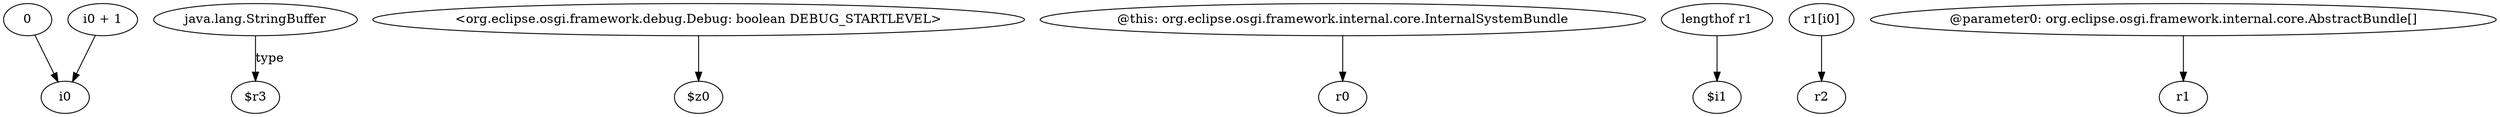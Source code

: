 digraph g {
0[label="0"]
1[label="i0"]
0->1[label=""]
2[label="java.lang.StringBuffer"]
3[label="$r3"]
2->3[label="type"]
4[label="<org.eclipse.osgi.framework.debug.Debug: boolean DEBUG_STARTLEVEL>"]
5[label="$z0"]
4->5[label=""]
6[label="@this: org.eclipse.osgi.framework.internal.core.InternalSystemBundle"]
7[label="r0"]
6->7[label=""]
8[label="i0 + 1"]
8->1[label=""]
9[label="lengthof r1"]
10[label="$i1"]
9->10[label=""]
11[label="r1[i0]"]
12[label="r2"]
11->12[label=""]
13[label="@parameter0: org.eclipse.osgi.framework.internal.core.AbstractBundle[]"]
14[label="r1"]
13->14[label=""]
}